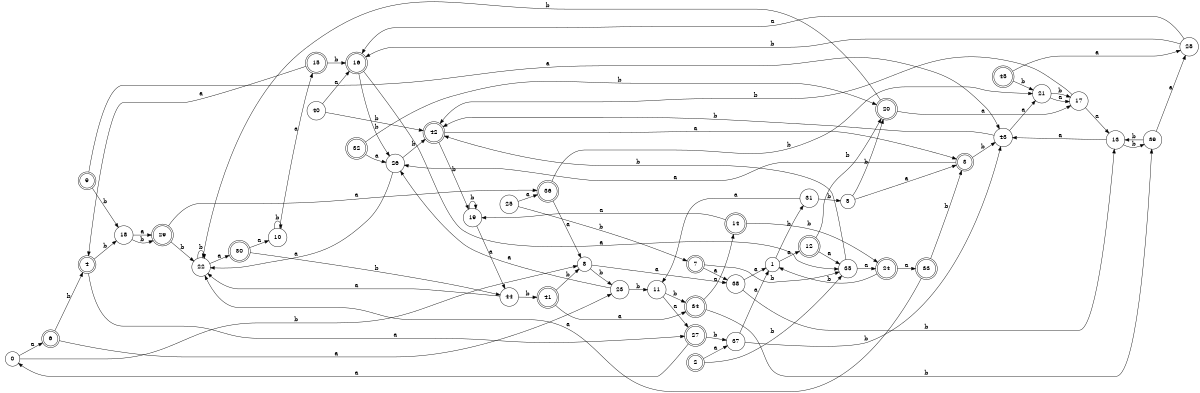 digraph n37_10 {
__start0 [label="" shape="none"];

rankdir=LR;
size="8,5";

s0 [style="filled", color="black", fillcolor="white" shape="circle", label="0"];
s1 [style="filled", color="black", fillcolor="white" shape="circle", label="1"];
s2 [style="rounded,filled", color="black", fillcolor="white" shape="doublecircle", label="2"];
s3 [style="rounded,filled", color="black", fillcolor="white" shape="doublecircle", label="3"];
s4 [style="rounded,filled", color="black", fillcolor="white" shape="doublecircle", label="4"];
s5 [style="filled", color="black", fillcolor="white" shape="circle", label="5"];
s6 [style="rounded,filled", color="black", fillcolor="white" shape="doublecircle", label="6"];
s7 [style="rounded,filled", color="black", fillcolor="white" shape="doublecircle", label="7"];
s8 [style="filled", color="black", fillcolor="white" shape="circle", label="8"];
s9 [style="rounded,filled", color="black", fillcolor="white" shape="doublecircle", label="9"];
s10 [style="filled", color="black", fillcolor="white" shape="circle", label="10"];
s11 [style="filled", color="black", fillcolor="white" shape="circle", label="11"];
s12 [style="rounded,filled", color="black", fillcolor="white" shape="doublecircle", label="12"];
s13 [style="filled", color="black", fillcolor="white" shape="circle", label="13"];
s14 [style="rounded,filled", color="black", fillcolor="white" shape="doublecircle", label="14"];
s15 [style="rounded,filled", color="black", fillcolor="white" shape="doublecircle", label="15"];
s16 [style="rounded,filled", color="black", fillcolor="white" shape="doublecircle", label="16"];
s17 [style="filled", color="black", fillcolor="white" shape="circle", label="17"];
s18 [style="filled", color="black", fillcolor="white" shape="circle", label="18"];
s19 [style="filled", color="black", fillcolor="white" shape="circle", label="19"];
s20 [style="rounded,filled", color="black", fillcolor="white" shape="doublecircle", label="20"];
s21 [style="filled", color="black", fillcolor="white" shape="circle", label="21"];
s22 [style="filled", color="black", fillcolor="white" shape="circle", label="22"];
s23 [style="filled", color="black", fillcolor="white" shape="circle", label="23"];
s24 [style="rounded,filled", color="black", fillcolor="white" shape="doublecircle", label="24"];
s25 [style="filled", color="black", fillcolor="white" shape="circle", label="25"];
s26 [style="filled", color="black", fillcolor="white" shape="circle", label="26"];
s27 [style="rounded,filled", color="black", fillcolor="white" shape="doublecircle", label="27"];
s28 [style="filled", color="black", fillcolor="white" shape="circle", label="28"];
s29 [style="rounded,filled", color="black", fillcolor="white" shape="doublecircle", label="29"];
s30 [style="rounded,filled", color="black", fillcolor="white" shape="doublecircle", label="30"];
s31 [style="filled", color="black", fillcolor="white" shape="circle", label="31"];
s32 [style="rounded,filled", color="black", fillcolor="white" shape="doublecircle", label="32"];
s33 [style="rounded,filled", color="black", fillcolor="white" shape="doublecircle", label="33"];
s34 [style="rounded,filled", color="black", fillcolor="white" shape="doublecircle", label="34"];
s35 [style="filled", color="black", fillcolor="white" shape="circle", label="35"];
s36 [style="rounded,filled", color="black", fillcolor="white" shape="doublecircle", label="36"];
s37 [style="filled", color="black", fillcolor="white" shape="circle", label="37"];
s38 [style="filled", color="black", fillcolor="white" shape="circle", label="38"];
s39 [style="filled", color="black", fillcolor="white" shape="circle", label="39"];
s40 [style="filled", color="black", fillcolor="white" shape="circle", label="40"];
s41 [style="rounded,filled", color="black", fillcolor="white" shape="doublecircle", label="41"];
s42 [style="rounded,filled", color="black", fillcolor="white" shape="doublecircle", label="42"];
s43 [style="filled", color="black", fillcolor="white" shape="circle", label="43"];
s44 [style="filled", color="black", fillcolor="white" shape="circle", label="44"];
s45 [style="rounded,filled", color="black", fillcolor="white" shape="doublecircle", label="45"];
s0 -> s6 [label="a"];
s0 -> s8 [label="b"];
s1 -> s12 [label="a"];
s1 -> s31 [label="b"];
s2 -> s37 [label="a"];
s2 -> s35 [label="b"];
s3 -> s26 [label="a"];
s3 -> s43 [label="b"];
s4 -> s27 [label="a"];
s4 -> s18 [label="b"];
s5 -> s3 [label="a"];
s5 -> s20 [label="b"];
s6 -> s23 [label="a"];
s6 -> s4 [label="b"];
s7 -> s38 [label="a"];
s7 -> s35 [label="b"];
s8 -> s38 [label="a"];
s8 -> s23 [label="b"];
s9 -> s43 [label="a"];
s9 -> s18 [label="b"];
s10 -> s15 [label="a"];
s10 -> s10 [label="b"];
s11 -> s27 [label="a"];
s11 -> s34 [label="b"];
s12 -> s35 [label="a"];
s12 -> s20 [label="b"];
s13 -> s43 [label="a"];
s13 -> s39 [label="b"];
s14 -> s19 [label="a"];
s14 -> s24 [label="b"];
s15 -> s4 [label="a"];
s15 -> s16 [label="b"];
s16 -> s35 [label="a"];
s16 -> s26 [label="b"];
s17 -> s13 [label="a"];
s17 -> s42 [label="b"];
s18 -> s29 [label="a"];
s18 -> s29 [label="b"];
s19 -> s44 [label="a"];
s19 -> s19 [label="b"];
s20 -> s17 [label="a"];
s20 -> s22 [label="b"];
s21 -> s17 [label="a"];
s21 -> s17 [label="b"];
s22 -> s30 [label="a"];
s22 -> s22 [label="b"];
s23 -> s26 [label="a"];
s23 -> s11 [label="b"];
s24 -> s33 [label="a"];
s24 -> s1 [label="b"];
s25 -> s36 [label="a"];
s25 -> s7 [label="b"];
s26 -> s22 [label="a"];
s26 -> s42 [label="b"];
s27 -> s0 [label="a"];
s27 -> s37 [label="b"];
s28 -> s16 [label="a"];
s28 -> s16 [label="b"];
s29 -> s36 [label="a"];
s29 -> s22 [label="b"];
s30 -> s10 [label="a"];
s30 -> s44 [label="b"];
s31 -> s11 [label="a"];
s31 -> s5 [label="b"];
s32 -> s26 [label="a"];
s32 -> s20 [label="b"];
s33 -> s22 [label="a"];
s33 -> s3 [label="b"];
s34 -> s14 [label="a"];
s34 -> s39 [label="b"];
s35 -> s24 [label="a"];
s35 -> s42 [label="b"];
s36 -> s8 [label="a"];
s36 -> s21 [label="b"];
s37 -> s1 [label="a"];
s37 -> s43 [label="b"];
s38 -> s1 [label="a"];
s38 -> s13 [label="b"];
s39 -> s28 [label="a"];
s39 -> s13 [label="b"];
s40 -> s16 [label="a"];
s40 -> s42 [label="b"];
s41 -> s34 [label="a"];
s41 -> s8 [label="b"];
s42 -> s3 [label="a"];
s42 -> s19 [label="b"];
s43 -> s21 [label="a"];
s43 -> s42 [label="b"];
s44 -> s22 [label="a"];
s44 -> s41 [label="b"];
s45 -> s28 [label="a"];
s45 -> s21 [label="b"];

}